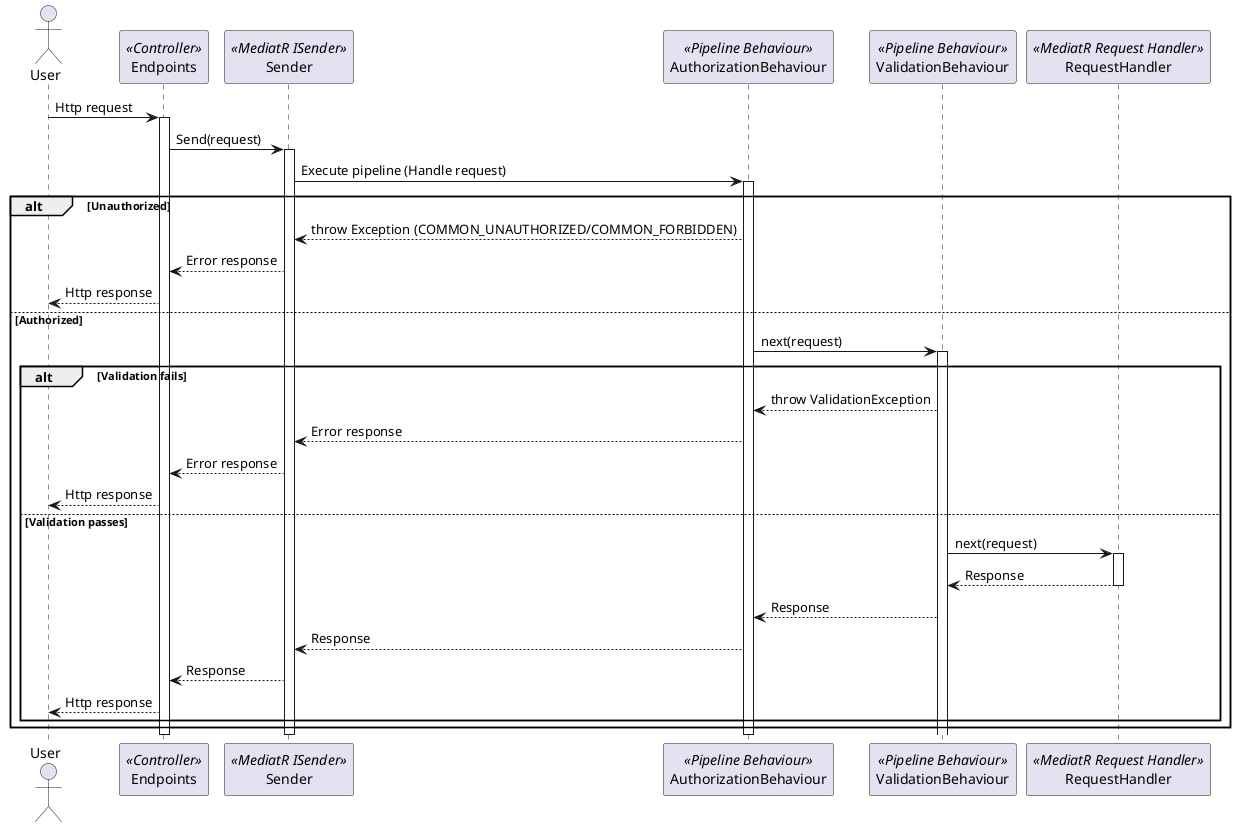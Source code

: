 @startuml
actor User as User
participant "Endpoints" as Controller <<Controller>>
participant "Sender" as Sender <<MediatR ISender>>
participant "AuthorizationBehaviour" as Authorization <<Pipeline Behaviour>>
participant "ValidationBehaviour" as Validation <<Pipeline Behaviour>>
participant "RequestHandler" as Handler <<MediatR Request Handler>>

User -> Controller: Http request
activate Controller
Controller -> Sender: Send(request)
activate Sender
Sender -> Authorization: Execute pipeline (Handle request)
activate Authorization
alt Unauthorized
    Authorization --> Sender: throw Exception (COMMON_UNAUTHORIZED/COMMON_FORBIDDEN)
    Sender --> Controller: Error response
    Controller --> User: Http response
else Authorized
    Authorization -> Validation: next(request)
    activate Validation
    alt Validation fails
        Validation --> Authorization: throw ValidationException
        Authorization --> Sender: Error response
        Sender --> Controller: Error response
        Controller --> User: Http response
    else Validation passes
        Validation -> Handler: next(request)
        activate Handler
        Handler --> Validation: Response
        deactivate Handler
        Validation --> Authorization: Response
        Authorization --> Sender: Response
        Sender --> Controller: Response
        Controller --> User: Http response
    end
end
deactivate Authorization

deactivate Sender
deactivate Controller
@enduml